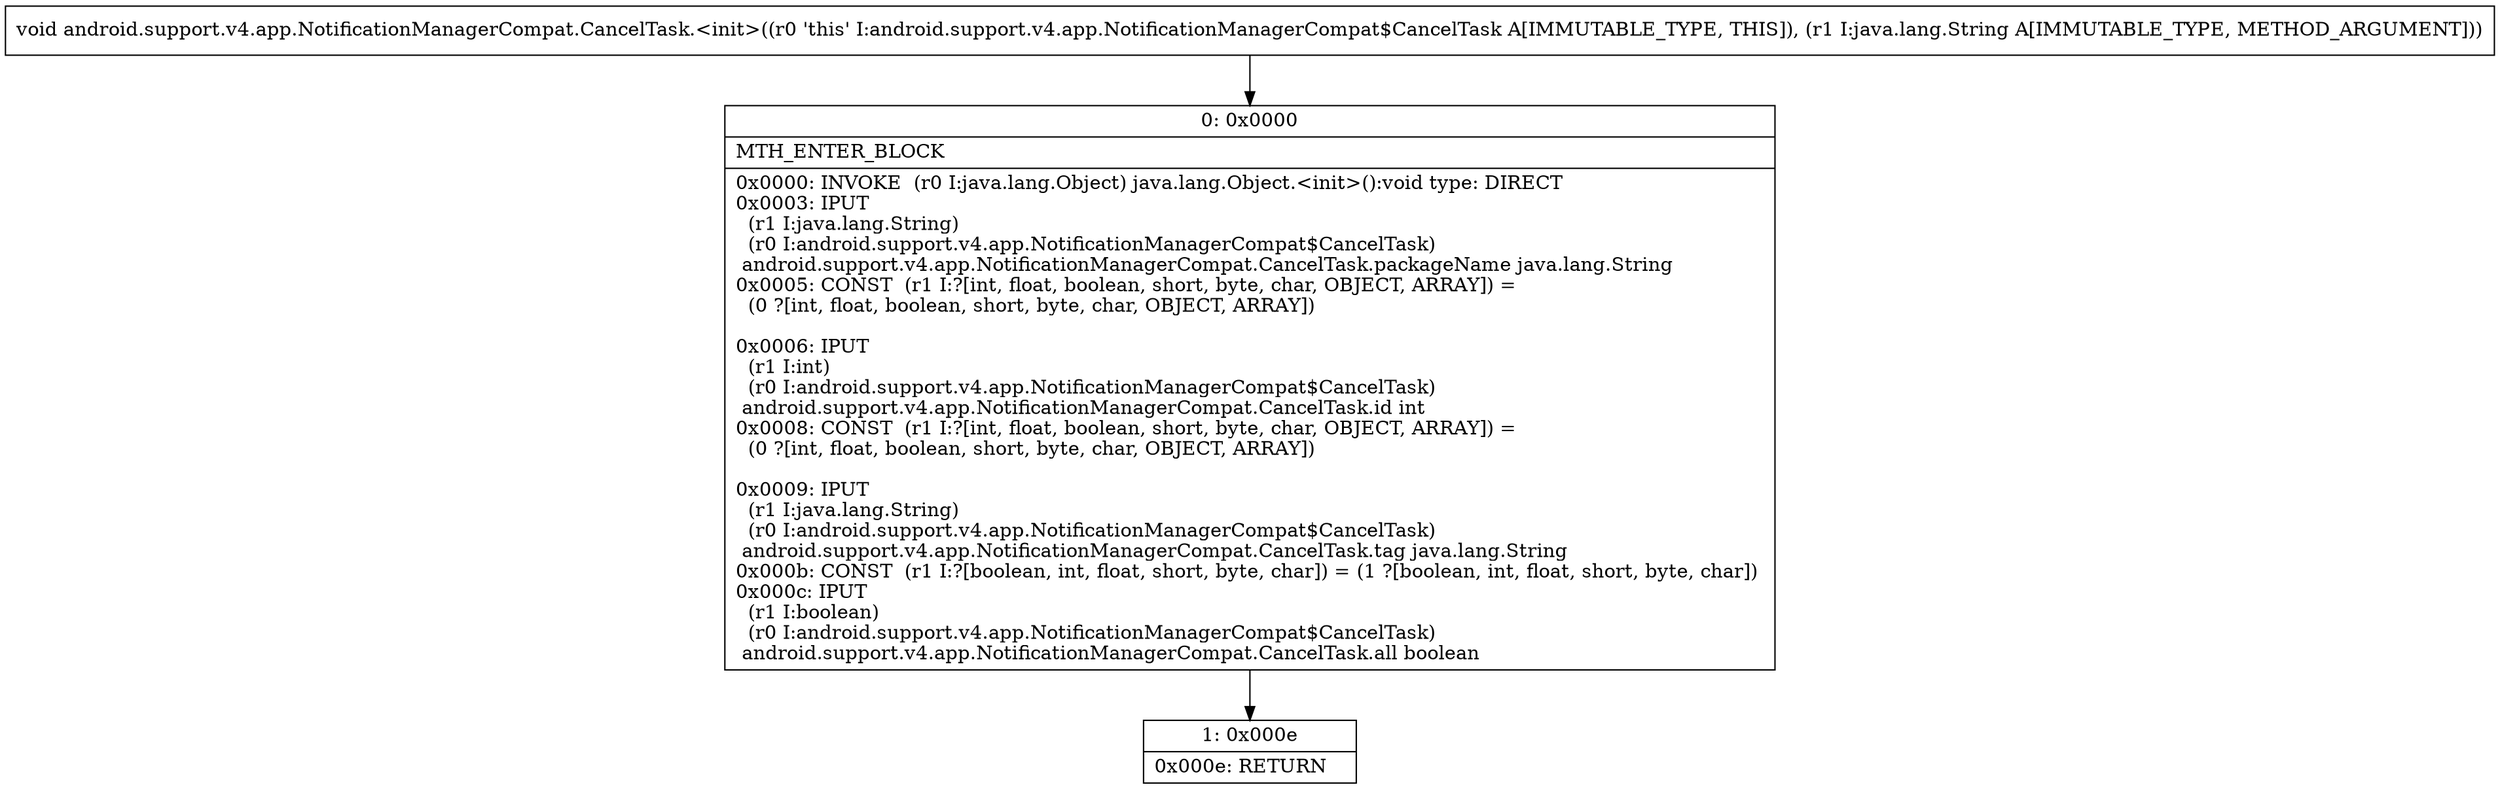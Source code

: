 digraph "CFG forandroid.support.v4.app.NotificationManagerCompat.CancelTask.\<init\>(Ljava\/lang\/String;)V" {
Node_0 [shape=record,label="{0\:\ 0x0000|MTH_ENTER_BLOCK\l|0x0000: INVOKE  (r0 I:java.lang.Object) java.lang.Object.\<init\>():void type: DIRECT \l0x0003: IPUT  \l  (r1 I:java.lang.String)\l  (r0 I:android.support.v4.app.NotificationManagerCompat$CancelTask)\l android.support.v4.app.NotificationManagerCompat.CancelTask.packageName java.lang.String \l0x0005: CONST  (r1 I:?[int, float, boolean, short, byte, char, OBJECT, ARRAY]) = \l  (0 ?[int, float, boolean, short, byte, char, OBJECT, ARRAY])\l \l0x0006: IPUT  \l  (r1 I:int)\l  (r0 I:android.support.v4.app.NotificationManagerCompat$CancelTask)\l android.support.v4.app.NotificationManagerCompat.CancelTask.id int \l0x0008: CONST  (r1 I:?[int, float, boolean, short, byte, char, OBJECT, ARRAY]) = \l  (0 ?[int, float, boolean, short, byte, char, OBJECT, ARRAY])\l \l0x0009: IPUT  \l  (r1 I:java.lang.String)\l  (r0 I:android.support.v4.app.NotificationManagerCompat$CancelTask)\l android.support.v4.app.NotificationManagerCompat.CancelTask.tag java.lang.String \l0x000b: CONST  (r1 I:?[boolean, int, float, short, byte, char]) = (1 ?[boolean, int, float, short, byte, char]) \l0x000c: IPUT  \l  (r1 I:boolean)\l  (r0 I:android.support.v4.app.NotificationManagerCompat$CancelTask)\l android.support.v4.app.NotificationManagerCompat.CancelTask.all boolean \l}"];
Node_1 [shape=record,label="{1\:\ 0x000e|0x000e: RETURN   \l}"];
MethodNode[shape=record,label="{void android.support.v4.app.NotificationManagerCompat.CancelTask.\<init\>((r0 'this' I:android.support.v4.app.NotificationManagerCompat$CancelTask A[IMMUTABLE_TYPE, THIS]), (r1 I:java.lang.String A[IMMUTABLE_TYPE, METHOD_ARGUMENT])) }"];
MethodNode -> Node_0;
Node_0 -> Node_1;
}

